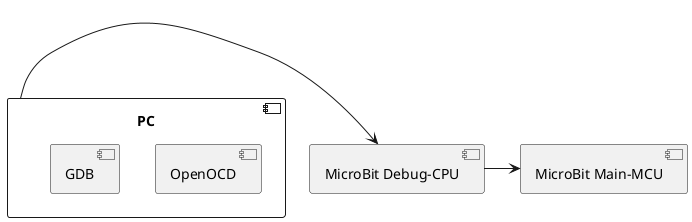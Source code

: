  @startuml
component "MicroBit Main-MCU" as MBMCU
[MicroBit Debug-CPU] as MBUSB
component PC {
  component OpenOCD
  component GDB
}
PC -> MBUSB
MBUSB -> MBMCU
@enduml

